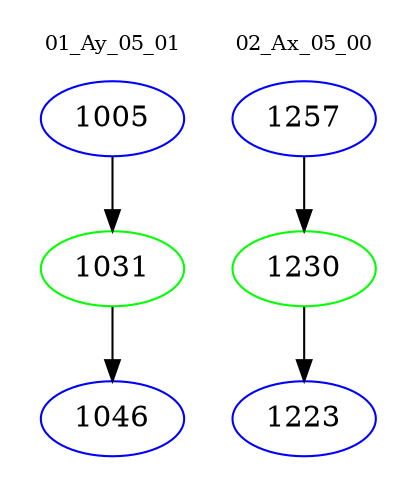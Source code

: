 digraph{
subgraph cluster_0 {
color = white
label = "01_Ay_05_01";
fontsize=10;
T0_1005 [label="1005", color="blue"]
T0_1005 -> T0_1031 [color="black"]
T0_1031 [label="1031", color="green"]
T0_1031 -> T0_1046 [color="black"]
T0_1046 [label="1046", color="blue"]
}
subgraph cluster_1 {
color = white
label = "02_Ax_05_00";
fontsize=10;
T1_1257 [label="1257", color="blue"]
T1_1257 -> T1_1230 [color="black"]
T1_1230 [label="1230", color="green"]
T1_1230 -> T1_1223 [color="black"]
T1_1223 [label="1223", color="blue"]
}
}
